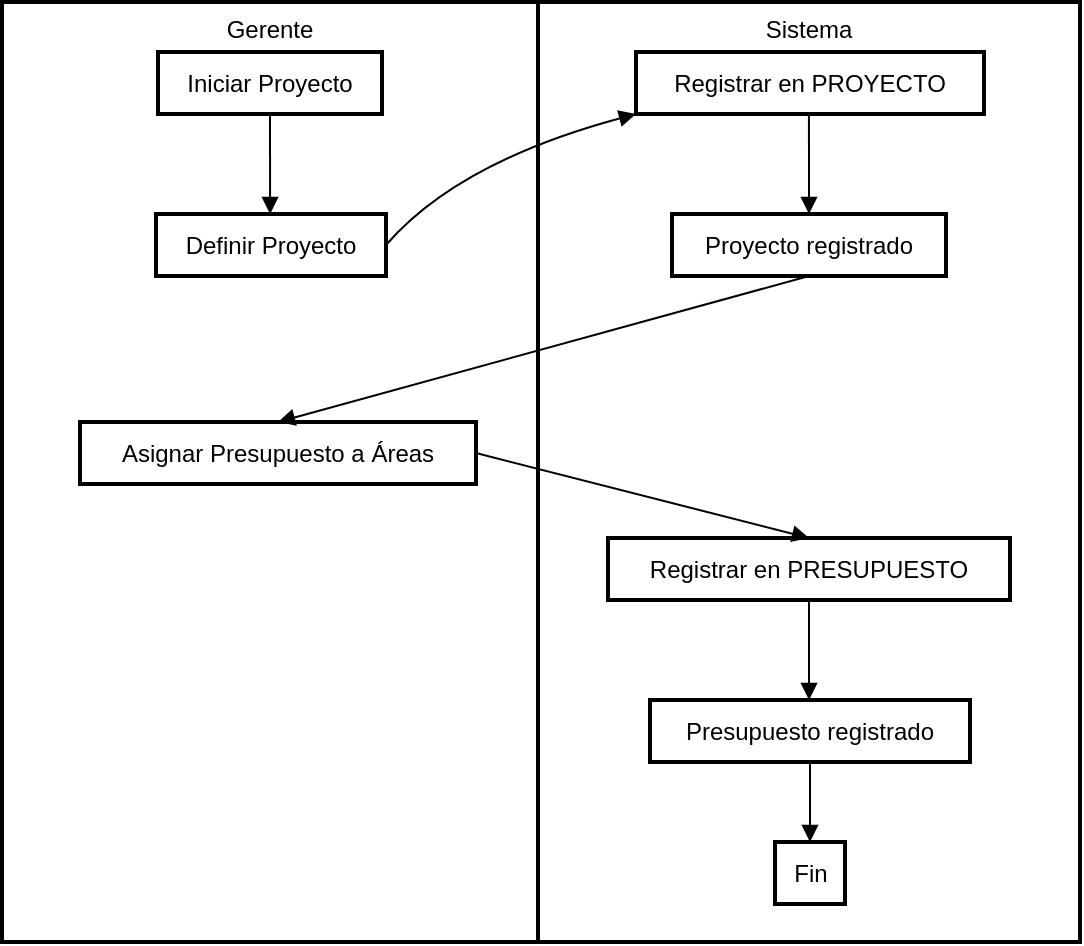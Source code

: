 <mxfile version="24.5.1" type="device">
  <diagram name="Página-1" id="lbsP395qA-Y7YZo3UMR6">
    <mxGraphModel dx="1290" dy="621" grid="1" gridSize="10" guides="1" tooltips="1" connect="1" arrows="1" fold="1" page="1" pageScale="1" pageWidth="1200" pageHeight="1650" math="0" shadow="0">
      <root>
        <mxCell id="0" />
        <mxCell id="1" parent="0" />
        <mxCell id="CwWxuYzc2peS4UzDzWww-31" value="Sistema" style="whiteSpace=wrap;strokeWidth=2;verticalAlign=top;" vertex="1" parent="1">
          <mxGeometry x="620" y="40" width="271" height="470" as="geometry" />
        </mxCell>
        <mxCell id="CwWxuYzc2peS4UzDzWww-32" value="Registrar en PROYECTO" style="whiteSpace=wrap;strokeWidth=2;" vertex="1" parent="1">
          <mxGeometry x="669" y="65" width="174" height="31" as="geometry" />
        </mxCell>
        <mxCell id="CwWxuYzc2peS4UzDzWww-33" value="Proyecto registrado" style="whiteSpace=wrap;strokeWidth=2;" vertex="1" parent="1">
          <mxGeometry x="687" y="146" width="137" height="31" as="geometry" />
        </mxCell>
        <mxCell id="CwWxuYzc2peS4UzDzWww-34" value="Registrar en PRESUPUESTO" style="whiteSpace=wrap;strokeWidth=2;" vertex="1" parent="1">
          <mxGeometry x="655" y="308" width="201" height="31" as="geometry" />
        </mxCell>
        <mxCell id="CwWxuYzc2peS4UzDzWww-35" value="Presupuesto registrado" style="whiteSpace=wrap;strokeWidth=2;" vertex="1" parent="1">
          <mxGeometry x="676" y="389" width="160" height="31" as="geometry" />
        </mxCell>
        <mxCell id="CwWxuYzc2peS4UzDzWww-40" value="Gerente" style="whiteSpace=wrap;strokeWidth=2;verticalAlign=top;" vertex="1" parent="1">
          <mxGeometry x="352" y="40" width="268" height="470" as="geometry" />
        </mxCell>
        <mxCell id="CwWxuYzc2peS4UzDzWww-41" value="Iniciar Proyecto" style="whiteSpace=wrap;strokeWidth=2;" vertex="1" parent="1">
          <mxGeometry x="430" y="65" width="112" height="31" as="geometry" />
        </mxCell>
        <mxCell id="CwWxuYzc2peS4UzDzWww-42" value="Definir Proyecto" style="whiteSpace=wrap;strokeWidth=2;" vertex="1" parent="1">
          <mxGeometry x="429" y="146" width="115" height="31" as="geometry" />
        </mxCell>
        <mxCell id="CwWxuYzc2peS4UzDzWww-43" value="Asignar Presupuesto a Áreas" style="whiteSpace=wrap;strokeWidth=2;" vertex="1" parent="1">
          <mxGeometry x="391" y="250" width="198" height="31" as="geometry" />
        </mxCell>
        <mxCell id="CwWxuYzc2peS4UzDzWww-46" value="Fin" style="whiteSpace=wrap;strokeWidth=2;" vertex="1" parent="1">
          <mxGeometry x="738.5" y="460" width="35" height="31" as="geometry" />
        </mxCell>
        <mxCell id="CwWxuYzc2peS4UzDzWww-47" value="" style="curved=1;startArrow=none;endArrow=block;exitX=0.5;exitY=1;entryX=0.496;entryY=0;rounded=0;" edge="1" parent="1" source="CwWxuYzc2peS4UzDzWww-41" target="CwWxuYzc2peS4UzDzWww-42">
          <mxGeometry relative="1" as="geometry">
            <Array as="points" />
          </mxGeometry>
        </mxCell>
        <mxCell id="CwWxuYzc2peS4UzDzWww-48" value="" style="curved=1;startArrow=none;endArrow=block;exitX=1;exitY=0.5;entryX=0;entryY=1;rounded=0;entryDx=0;entryDy=0;exitDx=0;exitDy=0;" edge="1" parent="1" source="CwWxuYzc2peS4UzDzWww-42" target="CwWxuYzc2peS4UzDzWww-32">
          <mxGeometry relative="1" as="geometry">
            <Array as="points">
              <mxPoint x="580" y="120" />
            </Array>
          </mxGeometry>
        </mxCell>
        <mxCell id="CwWxuYzc2peS4UzDzWww-49" value="" style="curved=1;startArrow=none;endArrow=block;exitX=0.497;exitY=1;entryX=0.5;entryY=0;rounded=0;" edge="1" parent="1" source="CwWxuYzc2peS4UzDzWww-32" target="CwWxuYzc2peS4UzDzWww-33">
          <mxGeometry relative="1" as="geometry">
            <Array as="points" />
          </mxGeometry>
        </mxCell>
        <mxCell id="CwWxuYzc2peS4UzDzWww-50" value="" style="curved=1;startArrow=none;endArrow=block;exitX=0.5;exitY=1;entryX=0.5;entryY=0;rounded=0;entryDx=0;entryDy=0;" edge="1" parent="1" source="CwWxuYzc2peS4UzDzWww-33" target="CwWxuYzc2peS4UzDzWww-43">
          <mxGeometry relative="1" as="geometry">
            <Array as="points" />
          </mxGeometry>
        </mxCell>
        <mxCell id="CwWxuYzc2peS4UzDzWww-51" value="" style="curved=1;startArrow=none;endArrow=block;exitX=1;exitY=0.5;entryX=0.5;entryY=0;rounded=0;exitDx=0;exitDy=0;entryDx=0;entryDy=0;" edge="1" parent="1" source="CwWxuYzc2peS4UzDzWww-43" target="CwWxuYzc2peS4UzDzWww-34">
          <mxGeometry relative="1" as="geometry">
            <Array as="points" />
          </mxGeometry>
        </mxCell>
        <mxCell id="CwWxuYzc2peS4UzDzWww-52" value="" style="curved=1;startArrow=none;endArrow=block;exitX=0.5;exitY=1;entryX=0.497;entryY=0;rounded=0;" edge="1" parent="1" source="CwWxuYzc2peS4UzDzWww-34" target="CwWxuYzc2peS4UzDzWww-35">
          <mxGeometry relative="1" as="geometry">
            <Array as="points" />
          </mxGeometry>
        </mxCell>
        <mxCell id="CwWxuYzc2peS4UzDzWww-59" value="" style="curved=1;startArrow=none;endArrow=block;entryX=0.5;entryY=0;rounded=0;exitX=0.5;exitY=1;exitDx=0;exitDy=0;" edge="1" parent="1" source="CwWxuYzc2peS4UzDzWww-35" target="CwWxuYzc2peS4UzDzWww-46">
          <mxGeometry relative="1" as="geometry">
            <Array as="points" />
            <mxPoint x="755.501" y="931" as="sourcePoint" />
          </mxGeometry>
        </mxCell>
      </root>
    </mxGraphModel>
  </diagram>
</mxfile>
